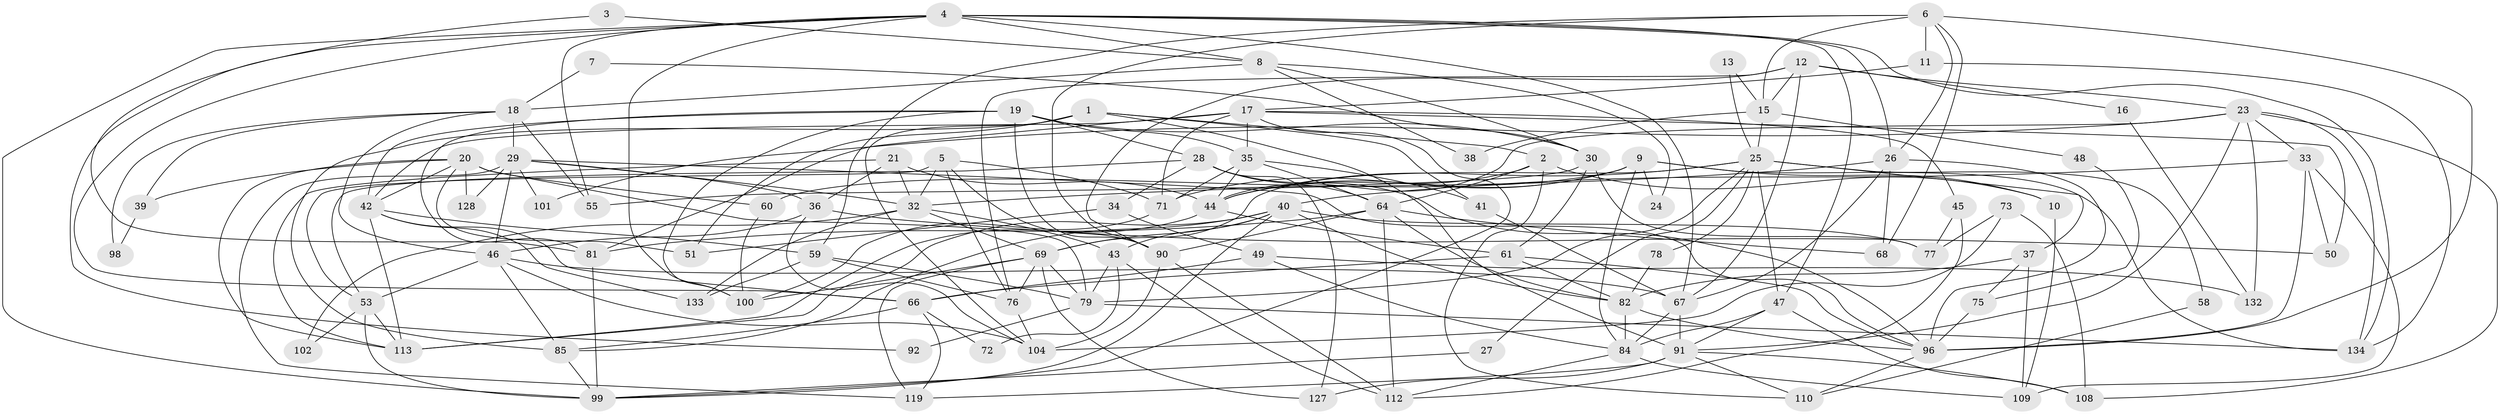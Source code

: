 // original degree distribution, {4: 0.2714285714285714, 3: 0.25, 2: 0.15714285714285714, 6: 0.09285714285714286, 5: 0.17142857142857143, 9: 0.007142857142857143, 8: 0.02142857142857143, 7: 0.02857142857142857}
// Generated by graph-tools (version 1.1) at 2025/41/03/06/25 10:41:55]
// undirected, 92 vertices, 226 edges
graph export_dot {
graph [start="1"]
  node [color=gray90,style=filled];
  1 [super="+22"];
  2 [super="+70"];
  3;
  4 [super="+31"];
  5 [super="+14"];
  6 [super="+56"];
  7;
  8;
  9 [super="+86"];
  10;
  11;
  12 [super="+63"];
  13;
  15;
  16;
  17 [super="+94"];
  18 [super="+80"];
  19 [super="+74"];
  20 [super="+83"];
  21 [super="+123"];
  23 [super="+95"];
  24;
  25 [super="+52"];
  26 [super="+103"];
  27;
  28 [super="+118"];
  29 [super="+115"];
  30 [super="+93"];
  32 [super="+62"];
  33 [super="+54"];
  34;
  35 [super="+117"];
  36 [super="+65"];
  37;
  38;
  39;
  40 [super="+89"];
  41 [super="+122"];
  42 [super="+87"];
  43 [super="+130"];
  44 [super="+138"];
  45;
  46 [super="+111"];
  47;
  48;
  49;
  50;
  51;
  53 [super="+57"];
  55;
  58;
  59;
  60;
  61 [super="+131"];
  64 [super="+97"];
  66 [super="+140"];
  67 [super="+105"];
  68;
  69 [super="+88"];
  71 [super="+126"];
  72;
  73;
  75;
  76 [super="+135"];
  77;
  78;
  79 [super="+129"];
  81 [super="+137"];
  82 [super="+106"];
  84 [super="+120"];
  85;
  90 [super="+124"];
  91 [super="+125"];
  92;
  96 [super="+121"];
  98;
  99 [super="+136"];
  100 [super="+107"];
  101;
  102;
  104 [super="+139"];
  108;
  109;
  110 [super="+116"];
  112;
  113 [super="+114"];
  119;
  127;
  128;
  132;
  133;
  134;
  1 -- 41 [weight=2];
  1 -- 91 [weight=2];
  1 -- 104;
  1 -- 2;
  1 -- 51;
  1 -- 85;
  2 -- 64;
  2 -- 10;
  2 -- 44;
  2 -- 110;
  3 -- 8;
  3 -- 81;
  4 -- 92;
  4 -- 100;
  4 -- 134;
  4 -- 66;
  4 -- 99;
  4 -- 55;
  4 -- 8;
  4 -- 47;
  4 -- 67;
  4 -- 26;
  5 -- 76;
  5 -- 32;
  5 -- 53;
  5 -- 90;
  5 -- 71;
  6 -- 59;
  6 -- 68;
  6 -- 11;
  6 -- 15;
  6 -- 26;
  6 -- 96;
  6 -- 90;
  7 -- 18;
  7 -- 30;
  8 -- 24;
  8 -- 30;
  8 -- 38;
  8 -- 18;
  9 -- 134;
  9 -- 24 [weight=2];
  9 -- 60;
  9 -- 84;
  9 -- 10;
  9 -- 71;
  9 -- 44;
  10 -- 109;
  11 -- 134;
  11 -- 17;
  12 -- 23;
  12 -- 67;
  12 -- 16;
  12 -- 90;
  12 -- 15;
  12 -- 76;
  13 -- 15;
  13 -- 25;
  15 -- 25;
  15 -- 38;
  15 -- 48;
  16 -- 132;
  17 -- 35;
  17 -- 42;
  17 -- 45;
  17 -- 50;
  17 -- 71 [weight=2];
  17 -- 99;
  17 -- 81;
  18 -- 46;
  18 -- 29;
  18 -- 55;
  18 -- 98;
  18 -- 39;
  19 -- 81;
  19 -- 28;
  19 -- 90;
  19 -- 30;
  19 -- 35;
  19 -- 42;
  19 -- 100;
  20 -- 79;
  20 -- 39;
  20 -- 60;
  20 -- 113;
  20 -- 128;
  20 -- 42;
  20 -- 51;
  21 -- 113 [weight=2];
  21 -- 36;
  21 -- 32;
  21 -- 44;
  23 -- 91;
  23 -- 134;
  23 -- 33;
  23 -- 108;
  23 -- 132;
  23 -- 101;
  23 -- 44;
  25 -- 47;
  25 -- 27;
  25 -- 37;
  25 -- 78;
  25 -- 79;
  25 -- 58;
  25 -- 44;
  25 -- 69;
  26 -- 68;
  26 -- 32;
  26 -- 96;
  26 -- 67;
  27 -- 99;
  28 -- 53;
  28 -- 64;
  28 -- 96;
  28 -- 34;
  28 -- 127;
  29 -- 46;
  29 -- 128;
  29 -- 36;
  29 -- 101;
  29 -- 119;
  29 -- 96;
  29 -- 32;
  30 -- 55;
  30 -- 77;
  30 -- 61;
  32 -- 43;
  32 -- 133;
  32 -- 69;
  32 -- 102;
  33 -- 50;
  33 -- 109;
  33 -- 40;
  33 -- 96;
  34 -- 51;
  34 -- 49;
  35 -- 64;
  35 -- 41;
  35 -- 71;
  35 -- 44;
  36 -- 50;
  36 -- 104;
  36 -- 46;
  37 -- 109;
  37 -- 75;
  37 -- 82;
  39 -- 98;
  40 -- 69;
  40 -- 43;
  40 -- 85;
  40 -- 113;
  40 -- 82;
  40 -- 99;
  40 -- 77;
  41 -- 67;
  42 -- 113;
  42 -- 66;
  42 -- 133;
  42 -- 59;
  43 -- 112;
  43 -- 72;
  43 -- 79;
  44 -- 113;
  44 -- 61;
  45 -- 112;
  45 -- 77;
  46 -- 85;
  46 -- 104;
  46 -- 67;
  46 -- 53;
  47 -- 91;
  47 -- 84;
  47 -- 108;
  48 -- 75;
  49 -- 66;
  49 -- 84;
  49 -- 132;
  53 -- 99;
  53 -- 113;
  53 -- 102;
  58 -- 110;
  59 -- 133;
  59 -- 79;
  59 -- 76;
  60 -- 100;
  61 -- 66;
  61 -- 82;
  61 -- 96;
  64 -- 82;
  64 -- 68;
  64 -- 112;
  64 -- 90;
  64 -- 81;
  66 -- 72;
  66 -- 85;
  66 -- 119;
  67 -- 91;
  67 -- 84;
  69 -- 76;
  69 -- 127;
  69 -- 79;
  69 -- 119;
  69 -- 100;
  71 -- 100;
  73 -- 108;
  73 -- 104;
  73 -- 77;
  75 -- 96;
  76 -- 104;
  78 -- 82;
  79 -- 134;
  79 -- 92;
  81 -- 99;
  82 -- 84;
  82 -- 96;
  84 -- 112;
  84 -- 109;
  85 -- 99;
  90 -- 104;
  90 -- 112;
  91 -- 119;
  91 -- 108;
  91 -- 127;
  91 -- 110;
  96 -- 110;
}
